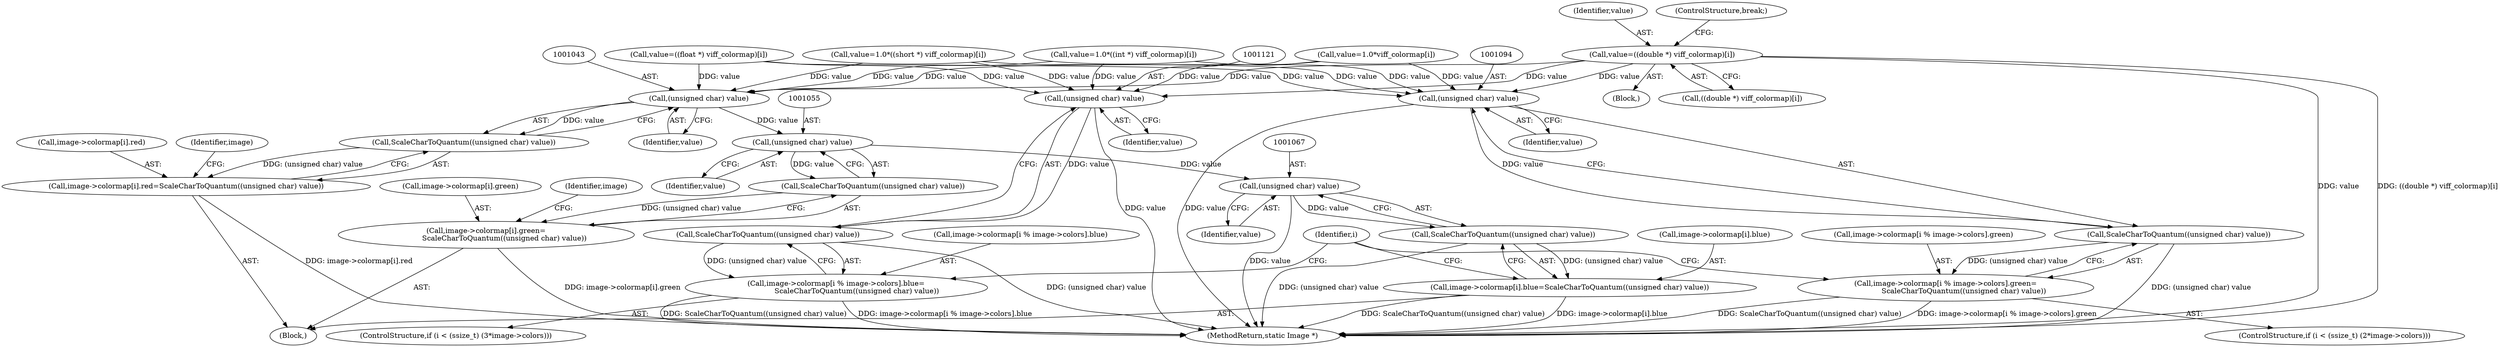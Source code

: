 digraph "0_ImageMagick_134463b926fa965571aa4febd61b810be5e7da05_0@array" {
"1001007" [label="(Call,value=((double *) viff_colormap)[i])"];
"1001042" [label="(Call,(unsigned char) value)"];
"1001041" [label="(Call,ScaleCharToQuantum((unsigned char) value))"];
"1001033" [label="(Call,image->colormap[i].red=ScaleCharToQuantum((unsigned char) value))"];
"1001054" [label="(Call,(unsigned char) value)"];
"1001053" [label="(Call,ScaleCharToQuantum((unsigned char) value))"];
"1001045" [label="(Call,image->colormap[i].green=\n                ScaleCharToQuantum((unsigned char) value))"];
"1001066" [label="(Call,(unsigned char) value)"];
"1001065" [label="(Call,ScaleCharToQuantum((unsigned char) value))"];
"1001057" [label="(Call,image->colormap[i].blue=ScaleCharToQuantum((unsigned char) value))"];
"1001093" [label="(Call,(unsigned char) value)"];
"1001092" [label="(Call,ScaleCharToQuantum((unsigned char) value))"];
"1001080" [label="(Call,image->colormap[i % image->colors].green=\n                ScaleCharToQuantum((unsigned char) value))"];
"1001120" [label="(Call,(unsigned char) value)"];
"1001119" [label="(Call,ScaleCharToQuantum((unsigned char) value))"];
"1001107" [label="(Call,image->colormap[i % image->colors].blue=\n                  ScaleCharToQuantum((unsigned char) value))"];
"1001007" [label="(Call,value=((double *) viff_colormap)[i])"];
"1000974" [label="(Block,)"];
"1000987" [label="(Call,value=1.0*((int *) viff_colormap)[i])"];
"1001097" [label="(ControlStructure,if (i < (ssize_t) (3*image->colors)))"];
"1001122" [label="(Identifier,value)"];
"1001008" [label="(Identifier,value)"];
"1000966" [label="(Identifier,i)"];
"1001009" [label="(Call,((double *) viff_colormap)[i])"];
"1002370" [label="(MethodReturn,static Image *)"];
"1001081" [label="(Call,image->colormap[i % image->colors].green)"];
"1001093" [label="(Call,(unsigned char) value)"];
"1001080" [label="(Call,image->colormap[i % image->colors].green=\n                ScaleCharToQuantum((unsigned char) value))"];
"1001046" [label="(Call,image->colormap[i].green)"];
"1000976" [label="(Call,value=1.0*((short *) viff_colormap)[i])"];
"1001032" [label="(Block,)"];
"1001056" [label="(Identifier,value)"];
"1001041" [label="(Call,ScaleCharToQuantum((unsigned char) value))"];
"1001068" [label="(Identifier,value)"];
"1001045" [label="(Call,image->colormap[i].green=\n                ScaleCharToQuantum((unsigned char) value))"];
"1001095" [label="(Identifier,value)"];
"1001066" [label="(Call,(unsigned char) value)"];
"1001033" [label="(Call,image->colormap[i].red=ScaleCharToQuantum((unsigned char) value))"];
"1001057" [label="(Call,image->colormap[i].blue=ScaleCharToQuantum((unsigned char) value))"];
"1001016" [label="(Call,value=1.0*viff_colormap[i])"];
"1000998" [label="(Call,value=((float *) viff_colormap)[i])"];
"1001108" [label="(Call,image->colormap[i % image->colors].blue)"];
"1001107" [label="(Call,image->colormap[i % image->colors].blue=\n                  ScaleCharToQuantum((unsigned char) value))"];
"1001058" [label="(Call,image->colormap[i].blue)"];
"1001049" [label="(Identifier,image)"];
"1001061" [label="(Identifier,image)"];
"1001070" [label="(ControlStructure,if (i < (ssize_t) (2*image->colors)))"];
"1001092" [label="(Call,ScaleCharToQuantum((unsigned char) value))"];
"1001120" [label="(Call,(unsigned char) value)"];
"1001014" [label="(ControlStructure,break;)"];
"1001034" [label="(Call,image->colormap[i].red)"];
"1001065" [label="(Call,ScaleCharToQuantum((unsigned char) value))"];
"1001119" [label="(Call,ScaleCharToQuantum((unsigned char) value))"];
"1001044" [label="(Identifier,value)"];
"1001042" [label="(Call,(unsigned char) value)"];
"1001054" [label="(Call,(unsigned char) value)"];
"1001053" [label="(Call,ScaleCharToQuantum((unsigned char) value))"];
"1001007" -> "1000974"  [label="AST: "];
"1001007" -> "1001009"  [label="CFG: "];
"1001008" -> "1001007"  [label="AST: "];
"1001009" -> "1001007"  [label="AST: "];
"1001014" -> "1001007"  [label="CFG: "];
"1001007" -> "1002370"  [label="DDG: value"];
"1001007" -> "1002370"  [label="DDG: ((double *) viff_colormap)[i]"];
"1001007" -> "1001042"  [label="DDG: value"];
"1001007" -> "1001093"  [label="DDG: value"];
"1001007" -> "1001120"  [label="DDG: value"];
"1001042" -> "1001041"  [label="AST: "];
"1001042" -> "1001044"  [label="CFG: "];
"1001043" -> "1001042"  [label="AST: "];
"1001044" -> "1001042"  [label="AST: "];
"1001041" -> "1001042"  [label="CFG: "];
"1001042" -> "1001041"  [label="DDG: value"];
"1000987" -> "1001042"  [label="DDG: value"];
"1000998" -> "1001042"  [label="DDG: value"];
"1000976" -> "1001042"  [label="DDG: value"];
"1001016" -> "1001042"  [label="DDG: value"];
"1001042" -> "1001054"  [label="DDG: value"];
"1001041" -> "1001033"  [label="AST: "];
"1001033" -> "1001041"  [label="CFG: "];
"1001041" -> "1001033"  [label="DDG: (unsigned char) value"];
"1001033" -> "1001032"  [label="AST: "];
"1001034" -> "1001033"  [label="AST: "];
"1001049" -> "1001033"  [label="CFG: "];
"1001033" -> "1002370"  [label="DDG: image->colormap[i].red"];
"1001054" -> "1001053"  [label="AST: "];
"1001054" -> "1001056"  [label="CFG: "];
"1001055" -> "1001054"  [label="AST: "];
"1001056" -> "1001054"  [label="AST: "];
"1001053" -> "1001054"  [label="CFG: "];
"1001054" -> "1001053"  [label="DDG: value"];
"1001054" -> "1001066"  [label="DDG: value"];
"1001053" -> "1001045"  [label="AST: "];
"1001045" -> "1001053"  [label="CFG: "];
"1001053" -> "1001045"  [label="DDG: (unsigned char) value"];
"1001045" -> "1001032"  [label="AST: "];
"1001046" -> "1001045"  [label="AST: "];
"1001061" -> "1001045"  [label="CFG: "];
"1001045" -> "1002370"  [label="DDG: image->colormap[i].green"];
"1001066" -> "1001065"  [label="AST: "];
"1001066" -> "1001068"  [label="CFG: "];
"1001067" -> "1001066"  [label="AST: "];
"1001068" -> "1001066"  [label="AST: "];
"1001065" -> "1001066"  [label="CFG: "];
"1001066" -> "1002370"  [label="DDG: value"];
"1001066" -> "1001065"  [label="DDG: value"];
"1001065" -> "1001057"  [label="AST: "];
"1001057" -> "1001065"  [label="CFG: "];
"1001065" -> "1002370"  [label="DDG: (unsigned char) value"];
"1001065" -> "1001057"  [label="DDG: (unsigned char) value"];
"1001057" -> "1001032"  [label="AST: "];
"1001058" -> "1001057"  [label="AST: "];
"1000966" -> "1001057"  [label="CFG: "];
"1001057" -> "1002370"  [label="DDG: image->colormap[i].blue"];
"1001057" -> "1002370"  [label="DDG: ScaleCharToQuantum((unsigned char) value)"];
"1001093" -> "1001092"  [label="AST: "];
"1001093" -> "1001095"  [label="CFG: "];
"1001094" -> "1001093"  [label="AST: "];
"1001095" -> "1001093"  [label="AST: "];
"1001092" -> "1001093"  [label="CFG: "];
"1001093" -> "1002370"  [label="DDG: value"];
"1001093" -> "1001092"  [label="DDG: value"];
"1000987" -> "1001093"  [label="DDG: value"];
"1000998" -> "1001093"  [label="DDG: value"];
"1000976" -> "1001093"  [label="DDG: value"];
"1001016" -> "1001093"  [label="DDG: value"];
"1001092" -> "1001080"  [label="AST: "];
"1001080" -> "1001092"  [label="CFG: "];
"1001092" -> "1002370"  [label="DDG: (unsigned char) value"];
"1001092" -> "1001080"  [label="DDG: (unsigned char) value"];
"1001080" -> "1001070"  [label="AST: "];
"1001081" -> "1001080"  [label="AST: "];
"1000966" -> "1001080"  [label="CFG: "];
"1001080" -> "1002370"  [label="DDG: ScaleCharToQuantum((unsigned char) value)"];
"1001080" -> "1002370"  [label="DDG: image->colormap[i % image->colors].green"];
"1001120" -> "1001119"  [label="AST: "];
"1001120" -> "1001122"  [label="CFG: "];
"1001121" -> "1001120"  [label="AST: "];
"1001122" -> "1001120"  [label="AST: "];
"1001119" -> "1001120"  [label="CFG: "];
"1001120" -> "1002370"  [label="DDG: value"];
"1001120" -> "1001119"  [label="DDG: value"];
"1000987" -> "1001120"  [label="DDG: value"];
"1000998" -> "1001120"  [label="DDG: value"];
"1000976" -> "1001120"  [label="DDG: value"];
"1001016" -> "1001120"  [label="DDG: value"];
"1001119" -> "1001107"  [label="AST: "];
"1001107" -> "1001119"  [label="CFG: "];
"1001119" -> "1002370"  [label="DDG: (unsigned char) value"];
"1001119" -> "1001107"  [label="DDG: (unsigned char) value"];
"1001107" -> "1001097"  [label="AST: "];
"1001108" -> "1001107"  [label="AST: "];
"1000966" -> "1001107"  [label="CFG: "];
"1001107" -> "1002370"  [label="DDG: image->colormap[i % image->colors].blue"];
"1001107" -> "1002370"  [label="DDG: ScaleCharToQuantum((unsigned char) value)"];
}
